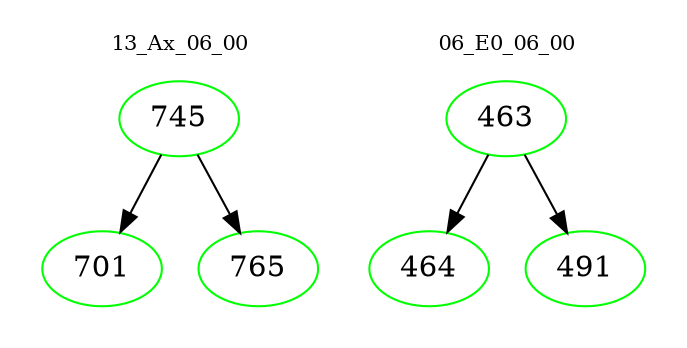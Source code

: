 digraph{
subgraph cluster_0 {
color = white
label = "13_Ax_06_00";
fontsize=10;
T0_745 [label="745", color="green"]
T0_745 -> T0_701 [color="black"]
T0_701 [label="701", color="green"]
T0_745 -> T0_765 [color="black"]
T0_765 [label="765", color="green"]
}
subgraph cluster_1 {
color = white
label = "06_E0_06_00";
fontsize=10;
T1_463 [label="463", color="green"]
T1_463 -> T1_464 [color="black"]
T1_464 [label="464", color="green"]
T1_463 -> T1_491 [color="black"]
T1_491 [label="491", color="green"]
}
}
